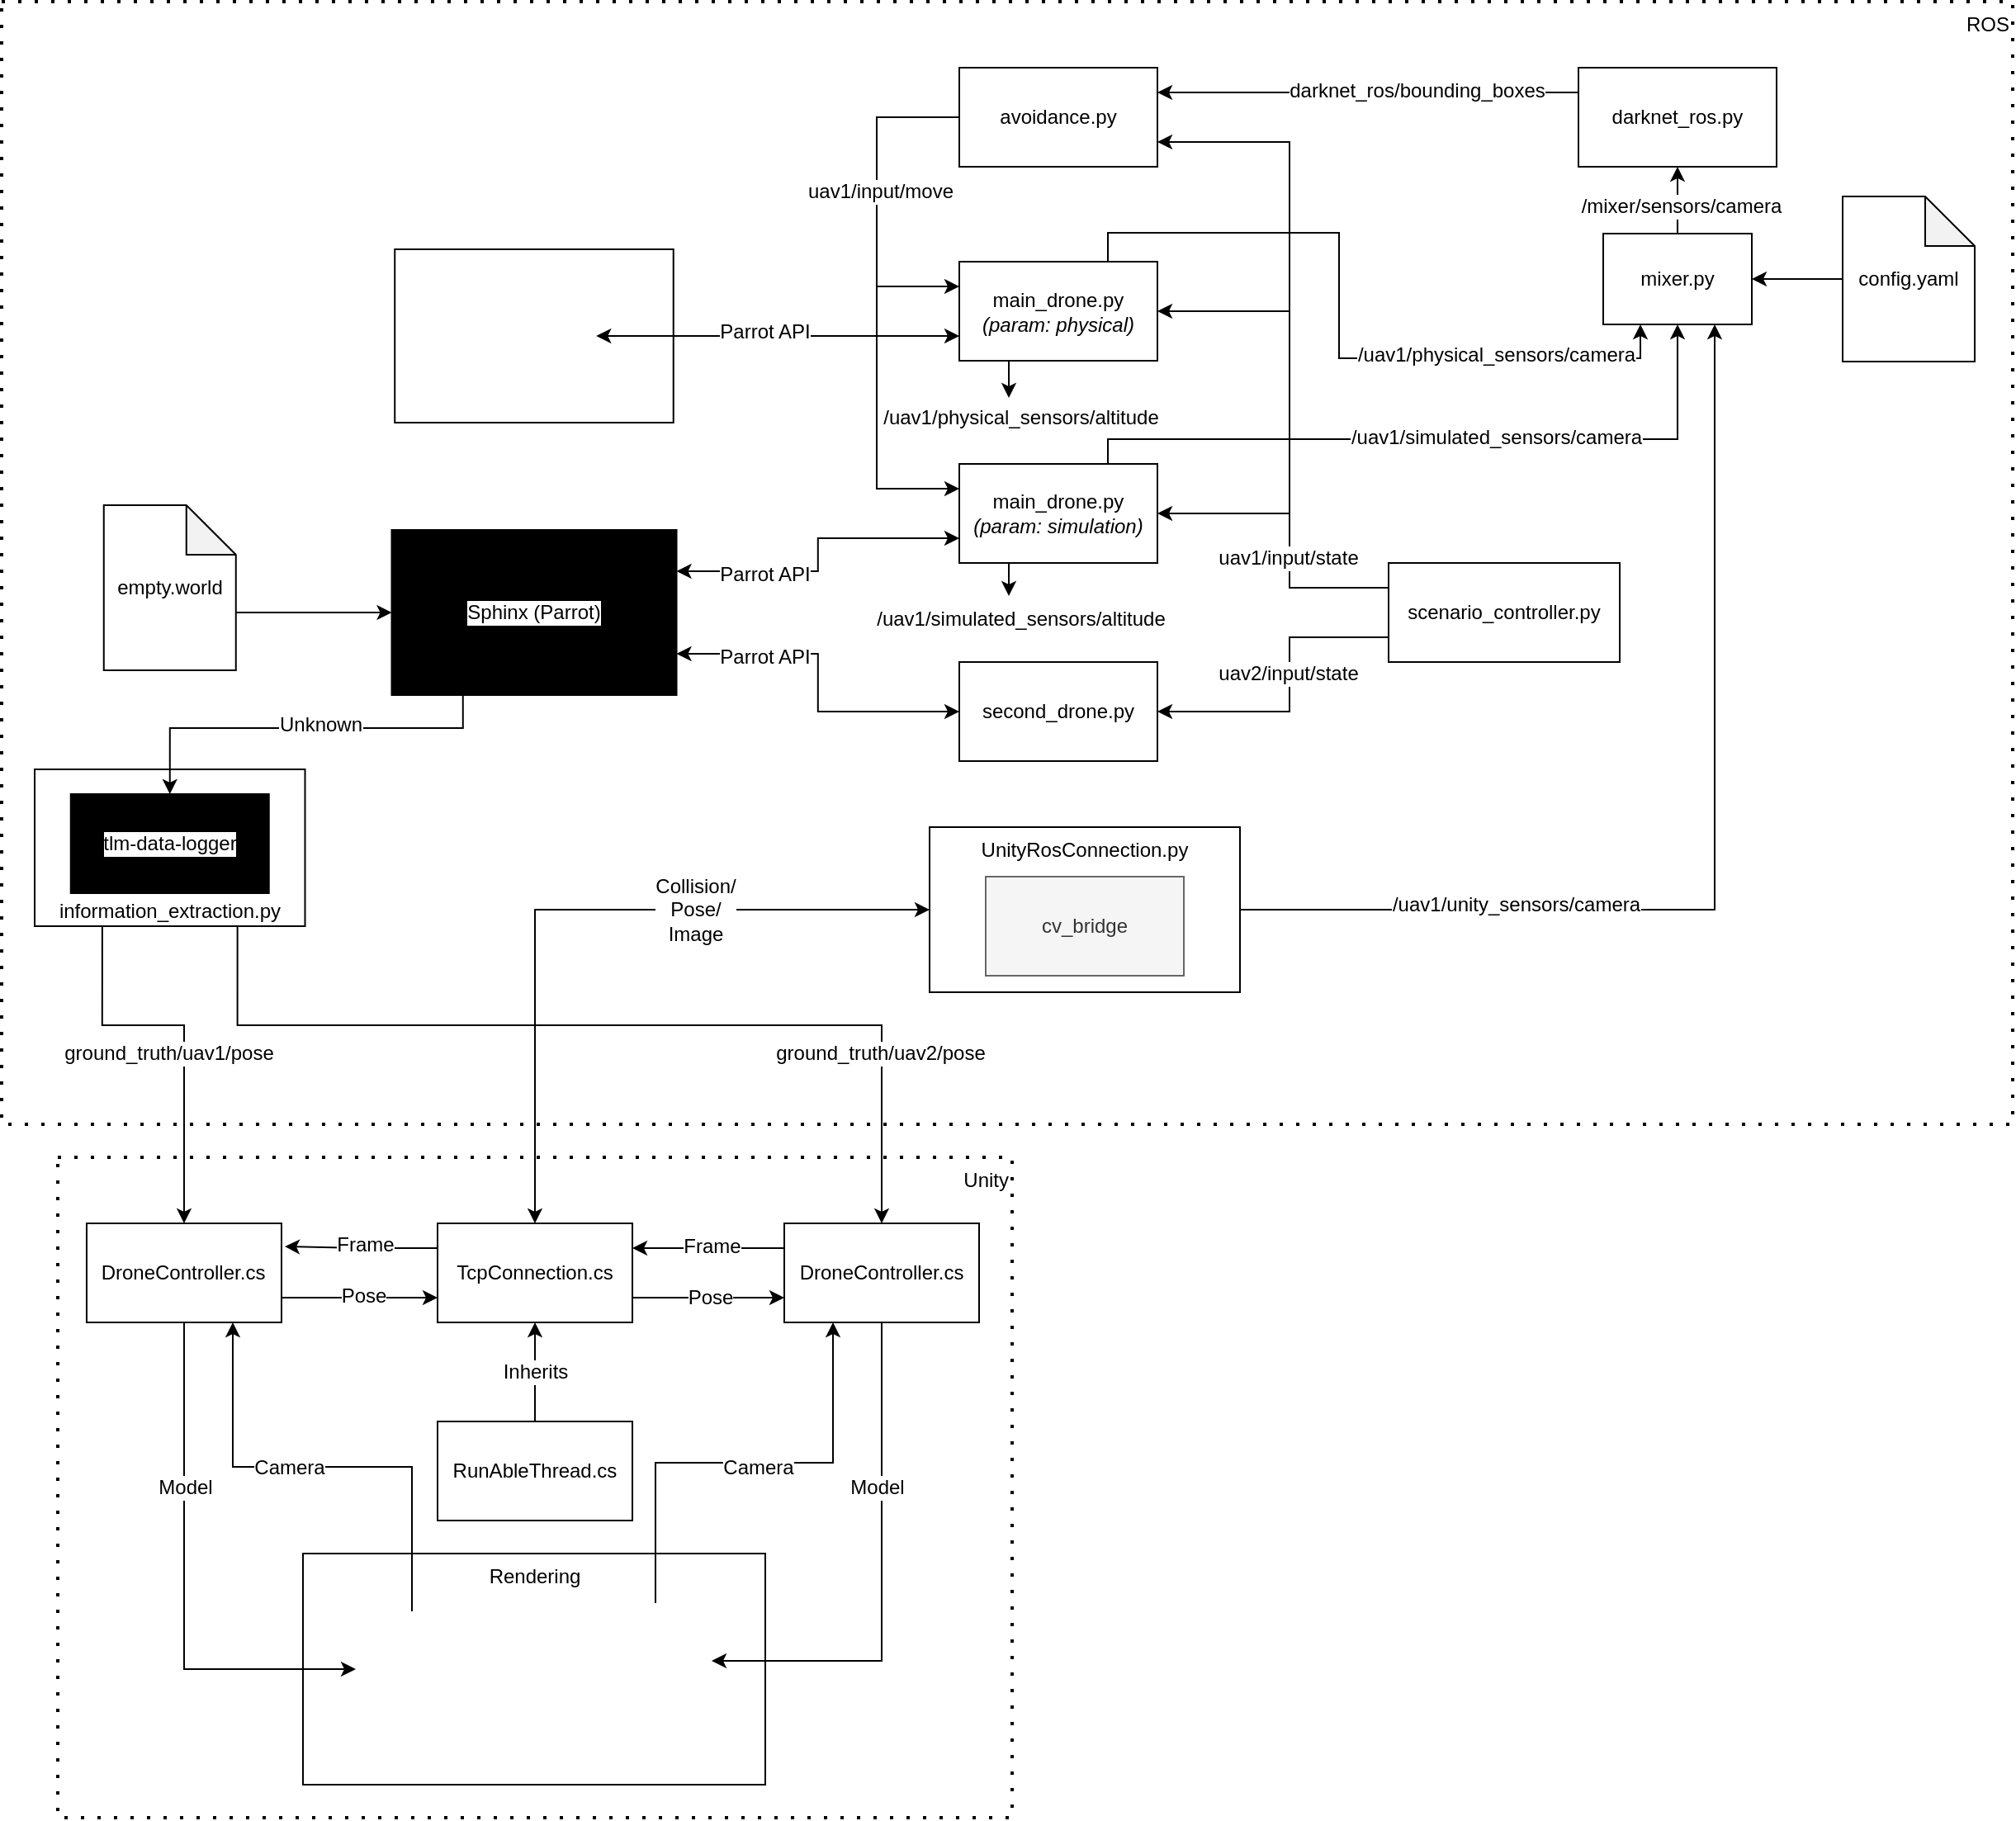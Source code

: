 <mxfile version="13.4.2" type="device"><diagram id="sR26R4YQHqEtjkeURN7Z" name="Page-1"><mxGraphModel dx="1456" dy="2092" grid="1" gridSize="10" guides="1" tooltips="1" connect="1" arrows="1" fold="1" page="1" pageScale="1" pageWidth="850" pageHeight="1100" math="0" shadow="0"><root><mxCell id="0"/><mxCell id="1" parent="0"/><mxCell id="Vy_MX18QsTjblYouAsBl-30" value="ROS" style="rounded=0;whiteSpace=wrap;html=1;verticalAlign=top;align=right;fillColor=none;dashed=1;dashPattern=1 4;fontSize=12;strokeWidth=2;" vertex="1" parent="1"><mxGeometry x="80" y="-40" width="1218" height="680" as="geometry"/></mxCell><mxCell id="Vy_MX18QsTjblYouAsBl-26" style="edgeStyle=orthogonalEdgeStyle;rounded=0;orthogonalLoop=1;jettySize=auto;html=1;exitX=0.75;exitY=0;exitDx=0;exitDy=0;entryX=0.25;entryY=1;entryDx=0;entryDy=0;startArrow=none;startFill=0;strokeColor=#000000;fontColor=#000000;" edge="1" parent="1" source="Vy_MX18QsTjblYouAsBl-9" target="xuFdxGa5tOCeXGsnWlZY-79"><mxGeometry relative="1" as="geometry"><Array as="points"><mxPoint x="750" y="100"/><mxPoint x="890" y="100"/><mxPoint x="890" y="176"/><mxPoint x="1073" y="176"/></Array></mxGeometry></mxCell><mxCell id="Vy_MX18QsTjblYouAsBl-28" value="Text" style="edgeLabel;html=1;align=center;verticalAlign=middle;resizable=0;points=[];fontColor=#000000;" vertex="1" connectable="0" parent="Vy_MX18QsTjblYouAsBl-26"><mxGeometry x="0.569" relative="1" as="geometry"><mxPoint x="1" as="offset"/></mxGeometry></mxCell><mxCell id="xuFdxGa5tOCeXGsnWlZY-67" value="" style="rounded=0;whiteSpace=wrap;html=1;fillColor=none;align=center;fontSize=12;" parent="1" vertex="1"><mxGeometry x="318.12" y="110" width="168.75" height="105" as="geometry"/></mxCell><mxCell id="Vy_MX18QsTjblYouAsBl-2" style="edgeStyle=orthogonalEdgeStyle;rounded=0;orthogonalLoop=1;jettySize=auto;html=1;exitX=1;exitY=0.5;exitDx=0;exitDy=0;entryX=0.75;entryY=1;entryDx=0;entryDy=0;" edge="1" parent="1" source="xuFdxGa5tOCeXGsnWlZY-50" target="xuFdxGa5tOCeXGsnWlZY-79"><mxGeometry relative="1" as="geometry"/></mxCell><mxCell id="xuFdxGa5tOCeXGsnWlZY-50" value="UnityRosConnection.py" style="rounded=0;whiteSpace=wrap;html=1;verticalAlign=top;fontSize=12;" parent="1" vertex="1"><mxGeometry x="642" y="460" width="188" height="100" as="geometry"/></mxCell><mxCell id="xuFdxGa5tOCeXGsnWlZY-43" style="edgeStyle=orthogonalEdgeStyle;rounded=0;orthogonalLoop=1;jettySize=auto;html=1;exitX=0.25;exitY=1;exitDx=0;exitDy=0;entryX=0.5;entryY=0;entryDx=0;entryDy=0;startArrow=none;startFill=0;endArrow=classic;endFill=1;fontSize=12;" parent="1" source="qe2rlAoDOOOY7LsXAlul-18" target="xuFdxGa5tOCeXGsnWlZY-6" edge="1"><mxGeometry relative="1" as="geometry"><Array as="points"><mxPoint x="141" y="580"/><mxPoint x="191" y="580"/></Array></mxGeometry></mxCell><mxCell id="xuFdxGa5tOCeXGsnWlZY-44" style="edgeStyle=orthogonalEdgeStyle;rounded=0;orthogonalLoop=1;jettySize=auto;html=1;exitX=0.75;exitY=1;exitDx=0;exitDy=0;entryX=0.5;entryY=0;entryDx=0;entryDy=0;startArrow=none;startFill=0;endArrow=classic;endFill=1;fontSize=12;" parent="1" source="qe2rlAoDOOOY7LsXAlul-18" target="qe2rlAoDOOOY7LsXAlul-22" edge="1"><mxGeometry relative="1" as="geometry"><Array as="points"><mxPoint x="223" y="580"/><mxPoint x="613" y="580"/></Array></mxGeometry></mxCell><mxCell id="qe2rlAoDOOOY7LsXAlul-18" value="&lt;div style=&quot;font-size: 12px;&quot;&gt;information_extraction.py&lt;/div&gt;" style="rounded=0;whiteSpace=wrap;html=1;verticalAlign=bottom;align=center;fontSize=12;" parent="1" vertex="1"><mxGeometry x="100" y="425" width="163.75" height="95" as="geometry"/></mxCell><mxCell id="qe2rlAoDOOOY7LsXAlul-2" value="Unity" style="rounded=0;whiteSpace=wrap;html=1;verticalAlign=top;align=right;fillColor=none;dashed=1;dashPattern=1 4;fontSize=12;strokeWidth=2;" parent="1" vertex="1"><mxGeometry x="114" y="660" width="578" height="400" as="geometry"/></mxCell><mxCell id="xuFdxGa5tOCeXGsnWlZY-19" value="&lt;div style=&quot;font-size: 12px;&quot;&gt;Rendering&lt;/div&gt;" style="rounded=0;whiteSpace=wrap;html=1;labelBackgroundColor=#ffffff;align=center;verticalAlign=top;fillColor=none;fontSize=12;" parent="1" vertex="1"><mxGeometry x="262.5" y="900" width="280" height="140" as="geometry"/></mxCell><mxCell id="xuFdxGa5tOCeXGsnWlZY-40" style="edgeStyle=orthogonalEdgeStyle;rounded=0;orthogonalLoop=1;jettySize=auto;html=1;exitX=0.25;exitY=1;exitDx=0;exitDy=0;entryX=0.5;entryY=0;entryDx=0;entryDy=0;fontSize=12;" parent="1" source="qe2rlAoDOOOY7LsXAlul-1" target="qe2rlAoDOOOY7LsXAlul-19" edge="1"><mxGeometry relative="1" as="geometry"><Array as="points"><mxPoint x="359" y="400"/><mxPoint x="182" y="400"/></Array></mxGeometry></mxCell><mxCell id="qe2rlAoDOOOY7LsXAlul-1" value="Sphinx (Parrot)" style="rounded=0;whiteSpace=wrap;html=1;fillColor=#000000;labelBackgroundColor=#ffffff;fontSize=12;" parent="1" vertex="1"><mxGeometry x="316.25" y="280" width="172.5" height="100" as="geometry"/></mxCell><mxCell id="xuFdxGa5tOCeXGsnWlZY-72" style="edgeStyle=orthogonalEdgeStyle;rounded=0;orthogonalLoop=1;jettySize=auto;html=1;exitX=0;exitY=0.75;exitDx=0;exitDy=0;entryX=1;entryY=0.25;entryDx=0;entryDy=0;startArrow=classic;startFill=1;endArrow=classic;endFill=1;fontSize=12;" parent="1" source="qe2rlAoDOOOY7LsXAlul-13" target="qe2rlAoDOOOY7LsXAlul-1" edge="1"><mxGeometry relative="1" as="geometry"/></mxCell><mxCell id="Vy_MX18QsTjblYouAsBl-20" style="edgeStyle=orthogonalEdgeStyle;rounded=0;orthogonalLoop=1;jettySize=auto;html=1;exitX=0.25;exitY=1;exitDx=0;exitDy=0;startArrow=none;startFill=0;strokeColor=#000000;fontColor=#000000;" edge="1" parent="1" source="qe2rlAoDOOOY7LsXAlul-13"><mxGeometry relative="1" as="geometry"><mxPoint x="690" y="320" as="targetPoint"/></mxGeometry></mxCell><mxCell id="Vy_MX18QsTjblYouAsBl-25" style="edgeStyle=orthogonalEdgeStyle;rounded=0;orthogonalLoop=1;jettySize=auto;html=1;exitX=0.75;exitY=0;exitDx=0;exitDy=0;entryX=0.5;entryY=1;entryDx=0;entryDy=0;startArrow=none;startFill=0;strokeColor=#000000;fontColor=#000000;" edge="1" parent="1" source="qe2rlAoDOOOY7LsXAlul-13" target="xuFdxGa5tOCeXGsnWlZY-79"><mxGeometry relative="1" as="geometry"><Array as="points"><mxPoint x="750" y="225"/><mxPoint x="1095" y="225"/></Array></mxGeometry></mxCell><mxCell id="qe2rlAoDOOOY7LsXAlul-13" value="main_drone.py&lt;br&gt;&lt;i&gt;(param: simulation)&lt;/i&gt;" style="rounded=0;whiteSpace=wrap;html=1;fontSize=12;" parent="1" vertex="1"><mxGeometry x="660" y="240" width="120" height="60" as="geometry"/></mxCell><mxCell id="xuFdxGa5tOCeXGsnWlZY-28" style="edgeStyle=orthogonalEdgeStyle;rounded=0;orthogonalLoop=1;jettySize=auto;html=1;exitX=0;exitY=0.5;exitDx=0;exitDy=0;entryX=1;entryY=0.75;entryDx=0;entryDy=0;fontSize=12;startArrow=classic;startFill=1;" parent="1" source="qe2rlAoDOOOY7LsXAlul-14" target="qe2rlAoDOOOY7LsXAlul-1" edge="1"><mxGeometry relative="1" as="geometry"/></mxCell><mxCell id="qe2rlAoDOOOY7LsXAlul-14" value="&lt;div style=&quot;font-size: 12px;&quot;&gt;second_drone.py&lt;/div&gt;" style="rounded=0;whiteSpace=wrap;html=1;fontSize=12;" parent="1" vertex="1"><mxGeometry x="660" y="360" width="120" height="60" as="geometry"/></mxCell><mxCell id="xuFdxGa5tOCeXGsnWlZY-32" style="edgeStyle=orthogonalEdgeStyle;rounded=0;orthogonalLoop=1;jettySize=auto;html=1;exitX=0;exitY=0.25;exitDx=0;exitDy=0;entryX=1;entryY=0.5;entryDx=0;entryDy=0;fontSize=12;" parent="1" source="qe2rlAoDOOOY7LsXAlul-15" target="qe2rlAoDOOOY7LsXAlul-13" edge="1"><mxGeometry relative="1" as="geometry"><Array as="points"><mxPoint x="860" y="315"/><mxPoint x="860" y="270"/></Array></mxGeometry></mxCell><mxCell id="xuFdxGa5tOCeXGsnWlZY-33" style="edgeStyle=orthogonalEdgeStyle;rounded=0;orthogonalLoop=1;jettySize=auto;html=1;exitX=0;exitY=0.75;exitDx=0;exitDy=0;entryX=1;entryY=0.5;entryDx=0;entryDy=0;fontSize=12;" parent="1" source="qe2rlAoDOOOY7LsXAlul-15" target="qe2rlAoDOOOY7LsXAlul-14" edge="1"><mxGeometry relative="1" as="geometry"><Array as="points"><mxPoint x="860" y="345"/><mxPoint x="860" y="390"/></Array></mxGeometry></mxCell><mxCell id="xuFdxGa5tOCeXGsnWlZY-65" style="edgeStyle=orthogonalEdgeStyle;rounded=0;orthogonalLoop=1;jettySize=auto;html=1;exitX=0;exitY=0.25;exitDx=0;exitDy=0;entryX=1;entryY=0.75;entryDx=0;entryDy=0;startArrow=none;startFill=0;endArrow=classic;endFill=1;fontSize=12;" parent="1" source="qe2rlAoDOOOY7LsXAlul-15" target="qe2rlAoDOOOY7LsXAlul-16" edge="1"><mxGeometry relative="1" as="geometry"><Array as="points"><mxPoint x="860" y="315"/><mxPoint x="860" y="45"/></Array></mxGeometry></mxCell><mxCell id="Vy_MX18QsTjblYouAsBl-13" style="edgeStyle=orthogonalEdgeStyle;rounded=0;orthogonalLoop=1;jettySize=auto;html=1;exitX=0;exitY=0.25;exitDx=0;exitDy=0;entryX=1;entryY=0.5;entryDx=0;entryDy=0;startArrow=none;startFill=0;strokeColor=#000000;fontColor=#000000;" edge="1" parent="1" source="qe2rlAoDOOOY7LsXAlul-15" target="Vy_MX18QsTjblYouAsBl-9"><mxGeometry relative="1" as="geometry"><Array as="points"><mxPoint x="860" y="315"/><mxPoint x="860" y="148"/></Array></mxGeometry></mxCell><mxCell id="qe2rlAoDOOOY7LsXAlul-15" value="scenario_controller.py" style="rounded=0;whiteSpace=wrap;html=1;fontSize=12;" parent="1" vertex="1"><mxGeometry x="920" y="300" width="140" height="60" as="geometry"/></mxCell><mxCell id="Vy_MX18QsTjblYouAsBl-14" style="edgeStyle=orthogonalEdgeStyle;rounded=0;orthogonalLoop=1;jettySize=auto;html=1;exitX=0;exitY=0.5;exitDx=0;exitDy=0;entryX=0;entryY=0.25;entryDx=0;entryDy=0;startArrow=none;startFill=0;strokeColor=#000000;fontColor=#000000;" edge="1" parent="1" source="qe2rlAoDOOOY7LsXAlul-16" target="qe2rlAoDOOOY7LsXAlul-13"><mxGeometry relative="1" as="geometry"><Array as="points"><mxPoint x="610" y="30"/><mxPoint x="610" y="255"/></Array></mxGeometry></mxCell><mxCell id="Vy_MX18QsTjblYouAsBl-15" style="edgeStyle=orthogonalEdgeStyle;rounded=0;orthogonalLoop=1;jettySize=auto;html=1;exitX=0;exitY=0.5;exitDx=0;exitDy=0;entryX=0;entryY=0.25;entryDx=0;entryDy=0;startArrow=none;startFill=0;strokeColor=#000000;fontColor=#000000;" edge="1" parent="1" source="qe2rlAoDOOOY7LsXAlul-16" target="Vy_MX18QsTjblYouAsBl-9"><mxGeometry relative="1" as="geometry"><Array as="points"><mxPoint x="610" y="30"/><mxPoint x="610" y="133"/></Array></mxGeometry></mxCell><mxCell id="qe2rlAoDOOOY7LsXAlul-16" value="&lt;div style=&quot;font-size: 12px;&quot;&gt;avoidance.py&lt;/div&gt;" style="rounded=0;whiteSpace=wrap;html=1;fontSize=12;" parent="1" vertex="1"><mxGeometry x="660" width="120" height="60" as="geometry"/></mxCell><mxCell id="xuFdxGa5tOCeXGsnWlZY-64" style="edgeStyle=orthogonalEdgeStyle;rounded=0;orthogonalLoop=1;jettySize=auto;html=1;exitX=0;exitY=0.25;exitDx=0;exitDy=0;entryX=1;entryY=0.25;entryDx=0;entryDy=0;startArrow=none;startFill=0;endArrow=classic;endFill=1;fontSize=12;" parent="1" source="qe2rlAoDOOOY7LsXAlul-17" target="qe2rlAoDOOOY7LsXAlul-16" edge="1"><mxGeometry relative="1" as="geometry"/></mxCell><mxCell id="qe2rlAoDOOOY7LsXAlul-17" value="darknet_ros.py" style="rounded=0;whiteSpace=wrap;html=1;fontSize=12;" parent="1" vertex="1"><mxGeometry x="1035" width="120" height="60" as="geometry"/></mxCell><mxCell id="qe2rlAoDOOOY7LsXAlul-19" value="tlm-data-logger" style="rounded=0;whiteSpace=wrap;html=1;labelBackgroundColor=#ffffff;fillColor=#000000;fontSize=12;" parent="1" vertex="1"><mxGeometry x="121.87" y="440" width="120" height="60" as="geometry"/></mxCell><mxCell id="qe2rlAoDOOOY7LsXAlul-21" value="cv_bridge" style="rounded=0;whiteSpace=wrap;html=1;fontSize=12;fillColor=#f5f5f5;strokeColor=#666666;fontColor=#333333;" parent="1" vertex="1"><mxGeometry x="676" y="490" width="120" height="60" as="geometry"/></mxCell><mxCell id="qe2rlAoDOOOY7LsXAlul-31" style="edgeStyle=orthogonalEdgeStyle;rounded=0;orthogonalLoop=1;jettySize=auto;html=1;exitX=0;exitY=0.25;exitDx=0;exitDy=0;entryX=1;entryY=0.25;entryDx=0;entryDy=0;startArrow=none;startFill=0;fontSize=12;" parent="1" source="qe2rlAoDOOOY7LsXAlul-22" target="qe2rlAoDOOOY7LsXAlul-24" edge="1"><mxGeometry relative="1" as="geometry"/></mxCell><mxCell id="xuFdxGa5tOCeXGsnWlZY-23" style="edgeStyle=orthogonalEdgeStyle;rounded=0;orthogonalLoop=1;jettySize=auto;html=1;exitX=0.5;exitY=1;exitDx=0;exitDy=0;entryX=1;entryY=0.5;entryDx=0;entryDy=0;fontSize=12;" parent="1" source="qe2rlAoDOOOY7LsXAlul-22" target="qe2rlAoDOOOY7LsXAlul-47" edge="1"><mxGeometry relative="1" as="geometry"/></mxCell><mxCell id="qe2rlAoDOOOY7LsXAlul-22" value="DroneController.cs" style="rounded=0;whiteSpace=wrap;html=1;fontSize=12;" parent="1" vertex="1"><mxGeometry x="554" y="700" width="118" height="60" as="geometry"/></mxCell><mxCell id="qe2rlAoDOOOY7LsXAlul-23" value="RunAbleThread.cs" style="rounded=0;whiteSpace=wrap;html=1;fontSize=12;" parent="1" vertex="1"><mxGeometry x="344" y="820" width="118" height="60" as="geometry"/></mxCell><mxCell id="qe2rlAoDOOOY7LsXAlul-32" style="edgeStyle=orthogonalEdgeStyle;rounded=0;orthogonalLoop=1;jettySize=auto;html=1;exitX=1;exitY=0.75;exitDx=0;exitDy=0;entryX=0;entryY=0.75;entryDx=0;entryDy=0;startArrow=none;startFill=0;fontSize=12;" parent="1" source="qe2rlAoDOOOY7LsXAlul-24" target="qe2rlAoDOOOY7LsXAlul-22" edge="1"><mxGeometry relative="1" as="geometry"/></mxCell><mxCell id="xuFdxGa5tOCeXGsnWlZY-51" style="edgeStyle=orthogonalEdgeStyle;rounded=0;orthogonalLoop=1;jettySize=auto;html=1;exitX=0.5;exitY=0;exitDx=0;exitDy=0;entryX=0;entryY=0.5;entryDx=0;entryDy=0;startArrow=classic;startFill=1;endArrow=classic;endFill=1;fontSize=12;" parent="1" source="qe2rlAoDOOOY7LsXAlul-24" target="xuFdxGa5tOCeXGsnWlZY-50" edge="1"><mxGeometry relative="1" as="geometry"/></mxCell><mxCell id="qe2rlAoDOOOY7LsXAlul-24" value="TcpConnection.cs" style="rounded=0;whiteSpace=wrap;html=1;fontSize=12;" parent="1" vertex="1"><mxGeometry x="344" y="700" width="118" height="60" as="geometry"/></mxCell><mxCell id="qe2rlAoDOOOY7LsXAlul-28" value="" style="endArrow=classic;html=1;exitX=0.5;exitY=0;exitDx=0;exitDy=0;entryX=0.5;entryY=1;entryDx=0;entryDy=0;fontSize=12;" parent="1" source="qe2rlAoDOOOY7LsXAlul-23" target="qe2rlAoDOOOY7LsXAlul-24" edge="1"><mxGeometry relative="1" as="geometry"><mxPoint x="804" y="920" as="sourcePoint"/><mxPoint x="904" y="920" as="targetPoint"/></mxGeometry></mxCell><mxCell id="qe2rlAoDOOOY7LsXAlul-29" value="Inherits" style="edgeLabel;resizable=0;html=1;align=center;verticalAlign=middle;fontSize=12;" parent="qe2rlAoDOOOY7LsXAlul-28" connectable="0" vertex="1"><mxGeometry relative="1" as="geometry"/></mxCell><mxCell id="qe2rlAoDOOOY7LsXAlul-33" value="Pose" style="edgeLabel;resizable=0;html=1;align=center;verticalAlign=middle;fontSize=12;" parent="1" connectable="0" vertex="1"><mxGeometry x="509" y="745" as="geometry"/></mxCell><mxCell id="qe2rlAoDOOOY7LsXAlul-34" value="Frame" style="edgeLabel;resizable=0;html=1;align=center;verticalAlign=middle;fontSize=12;" parent="1" connectable="0" vertex="1"><mxGeometry x="510" y="714" as="geometry"/></mxCell><mxCell id="xuFdxGa5tOCeXGsnWlZY-45" style="edgeStyle=orthogonalEdgeStyle;rounded=0;orthogonalLoop=1;jettySize=auto;html=1;exitX=0.5;exitY=0;exitDx=0;exitDy=0;entryX=0.25;entryY=1;entryDx=0;entryDy=0;startArrow=none;startFill=0;endArrow=classic;endFill=1;fontSize=12;" parent="1" source="qe2rlAoDOOOY7LsXAlul-47" target="qe2rlAoDOOOY7LsXAlul-22" edge="1"><mxGeometry relative="1" as="geometry"/></mxCell><mxCell id="qe2rlAoDOOOY7LsXAlul-47" value="" style="shape=image;html=1;verticalAlign=top;verticalLabelPosition=bottom;labelBackgroundColor=#ffffff;imageAspect=0;aspect=fixed;image=https://cdn2.iconfinder.com/data/icons/innovation-technology-1/512/tech_0011-128.png;fillColor=none;align=right;fontSize=12;" parent="1" vertex="1"><mxGeometry x="442" y="930" width="68" height="70" as="geometry"/></mxCell><mxCell id="qe2rlAoDOOOY7LsXAlul-48" style="edgeStyle=orthogonalEdgeStyle;rounded=0;orthogonalLoop=1;jettySize=auto;html=1;exitX=0.5;exitY=1;exitDx=0;exitDy=0;startArrow=none;startFill=0;fontSize=12;" parent="1" edge="1"><mxGeometry relative="1" as="geometry"><mxPoint x="714" y="734" as="sourcePoint"/><mxPoint x="714" y="734" as="targetPoint"/></mxGeometry></mxCell><mxCell id="qe2rlAoDOOOY7LsXAlul-55" value="ground_truth/uav1/pose" style="edgeLabel;resizable=0;html=1;align=center;verticalAlign=middle;fontSize=12;" parent="1" connectable="0" vertex="1"><mxGeometry x="181.87" y="600" as="geometry"><mxPoint x="-1" y="-3" as="offset"/></mxGeometry></mxCell><mxCell id="xuFdxGa5tOCeXGsnWlZY-22" style="edgeStyle=orthogonalEdgeStyle;rounded=0;orthogonalLoop=1;jettySize=auto;html=1;exitX=0.5;exitY=1;exitDx=0;exitDy=0;entryX=0;entryY=0.5;entryDx=0;entryDy=0;fontSize=12;" parent="1" source="xuFdxGa5tOCeXGsnWlZY-6" target="xuFdxGa5tOCeXGsnWlZY-18" edge="1"><mxGeometry relative="1" as="geometry"/></mxCell><mxCell id="xuFdxGa5tOCeXGsnWlZY-6" value="DroneController.cs" style="rounded=0;whiteSpace=wrap;html=1;fontSize=12;" parent="1" vertex="1"><mxGeometry x="131.49" y="700" width="118" height="60" as="geometry"/></mxCell><mxCell id="xuFdxGa5tOCeXGsnWlZY-10" style="edgeStyle=orthogonalEdgeStyle;rounded=0;orthogonalLoop=1;jettySize=auto;html=1;exitX=0;exitY=0.25;exitDx=0;exitDy=0;startArrow=none;startFill=0;fontSize=12;" parent="1" source="qe2rlAoDOOOY7LsXAlul-24" edge="1"><mxGeometry relative="1" as="geometry"><mxPoint x="344" y="714" as="sourcePoint"/><mxPoint x="251.49" y="714" as="targetPoint"/></mxGeometry></mxCell><mxCell id="xuFdxGa5tOCeXGsnWlZY-11" style="edgeStyle=orthogonalEdgeStyle;rounded=0;orthogonalLoop=1;jettySize=auto;html=1;entryX=0;entryY=0.75;entryDx=0;entryDy=0;startArrow=none;startFill=0;exitX=1;exitY=0.75;exitDx=0;exitDy=0;fontSize=12;" parent="1" source="xuFdxGa5tOCeXGsnWlZY-6" target="qe2rlAoDOOOY7LsXAlul-24" edge="1"><mxGeometry relative="1" as="geometry"><mxPoint x="254.49" y="744" as="sourcePoint"/><mxPoint x="344" y="744" as="targetPoint"/></mxGeometry></mxCell><mxCell id="xuFdxGa5tOCeXGsnWlZY-12" value="Pose" style="edgeLabel;resizable=0;html=1;align=center;verticalAlign=middle;fontSize=12;" parent="1" connectable="0" vertex="1"><mxGeometry x="299" y="744" as="geometry"/></mxCell><mxCell id="xuFdxGa5tOCeXGsnWlZY-13" value="Frame" style="edgeLabel;resizable=0;html=1;align=center;verticalAlign=middle;fontSize=12;" parent="1" connectable="0" vertex="1"><mxGeometry x="300" y="713" as="geometry"/></mxCell><mxCell id="xuFdxGa5tOCeXGsnWlZY-46" style="edgeStyle=orthogonalEdgeStyle;rounded=0;orthogonalLoop=1;jettySize=auto;html=1;exitX=0.5;exitY=0;exitDx=0;exitDy=0;entryX=0.75;entryY=1;entryDx=0;entryDy=0;startArrow=none;startFill=0;endArrow=classic;endFill=1;fontSize=12;" parent="1" source="xuFdxGa5tOCeXGsnWlZY-18" target="xuFdxGa5tOCeXGsnWlZY-6" edge="1"><mxGeometry relative="1" as="geometry"/></mxCell><mxCell id="xuFdxGa5tOCeXGsnWlZY-18" value="" style="shape=image;html=1;verticalAlign=top;verticalLabelPosition=bottom;labelBackgroundColor=#ffffff;imageAspect=0;aspect=fixed;image=https://cdn2.iconfinder.com/data/icons/innovation-technology-1/512/tech_0011-128.png;fillColor=none;align=right;fontSize=12;" parent="1" vertex="1"><mxGeometry x="294.5" y="935" width="68" height="70" as="geometry"/></mxCell><mxCell id="xuFdxGa5tOCeXGsnWlZY-24" value="Model" style="edgeLabel;resizable=0;html=1;align=center;verticalAlign=middle;fontSize=12;" parent="1" connectable="0" vertex="1"><mxGeometry x="613" y="860" as="geometry"><mxPoint x="-3" as="offset"/></mxGeometry></mxCell><mxCell id="xuFdxGa5tOCeXGsnWlZY-25" value="Model" style="edgeLabel;resizable=0;html=1;align=center;verticalAlign=middle;fontSize=12;" parent="1" connectable="0" vertex="1"><mxGeometry x="190.49" y="860" as="geometry"/></mxCell><mxCell id="xuFdxGa5tOCeXGsnWlZY-26" value="ground_truth/uav2/pose" style="edgeLabel;resizable=0;html=1;align=center;verticalAlign=middle;fontSize=12;" parent="1" connectable="0" vertex="1"><mxGeometry x="613" y="600" as="geometry"><mxPoint x="-1" y="-3" as="offset"/></mxGeometry></mxCell><mxCell id="xuFdxGa5tOCeXGsnWlZY-31" value="Parrot API" style="edgeLabel;resizable=0;html=1;align=center;verticalAlign=middle;fontSize=12;" parent="1" connectable="0" vertex="1"><mxGeometry x="542.5" y="360" as="geometry"><mxPoint x="-1" y="-3" as="offset"/></mxGeometry></mxCell><mxCell id="xuFdxGa5tOCeXGsnWlZY-34" value="uav2/input/state" style="edgeLabel;resizable=0;html=1;align=center;verticalAlign=middle;fontSize=12;" parent="1" connectable="0" vertex="1"><mxGeometry x="860" y="370" as="geometry"><mxPoint x="-1" y="-3" as="offset"/></mxGeometry></mxCell><mxCell id="xuFdxGa5tOCeXGsnWlZY-35" value="uav1/input/state" style="edgeLabel;resizable=0;html=1;align=center;verticalAlign=middle;fontSize=12;" parent="1" connectable="0" vertex="1"><mxGeometry x="860" y="300" as="geometry"><mxPoint x="-1" y="-3" as="offset"/></mxGeometry></mxCell><mxCell id="xuFdxGa5tOCeXGsnWlZY-49" style="edgeStyle=orthogonalEdgeStyle;rounded=0;orthogonalLoop=1;jettySize=auto;html=1;exitX=0;exitY=0;exitDx=80;exitDy=65;exitPerimeter=0;entryX=0;entryY=0.5;entryDx=0;entryDy=0;startArrow=none;startFill=0;endArrow=classic;endFill=1;fontSize=12;" parent="1" source="xuFdxGa5tOCeXGsnWlZY-36" target="qe2rlAoDOOOY7LsXAlul-1" edge="1"><mxGeometry relative="1" as="geometry"/></mxCell><mxCell id="xuFdxGa5tOCeXGsnWlZY-36" value="empty.world" style="shape=note;whiteSpace=wrap;html=1;backgroundOutline=1;darkOpacity=0.05;fontSize=12;" parent="1" vertex="1"><mxGeometry x="141.88" y="265" width="80" height="100" as="geometry"/></mxCell><mxCell id="xuFdxGa5tOCeXGsnWlZY-47" value="Camera" style="edgeLabel;resizable=0;html=1;align=center;verticalAlign=middle;fontSize=12;" parent="1" connectable="0" vertex="1"><mxGeometry x="270" y="850" as="geometry"><mxPoint x="-16" y="-2" as="offset"/></mxGeometry></mxCell><mxCell id="xuFdxGa5tOCeXGsnWlZY-48" value="Camera" style="edgeLabel;resizable=0;html=1;align=center;verticalAlign=middle;fontSize=12;" parent="1" connectable="0" vertex="1"><mxGeometry x="554" y="850" as="geometry"><mxPoint x="-16" y="-2" as="offset"/></mxGeometry></mxCell><mxCell id="xuFdxGa5tOCeXGsnWlZY-52" value="Collision/&lt;br style=&quot;font-size: 12px;&quot;&gt;Pose/&lt;br style=&quot;font-size: 12px;&quot;&gt;Image" style="edgeLabel;resizable=0;html=1;align=center;verticalAlign=middle;fontSize=12;" parent="1" connectable="0" vertex="1"><mxGeometry x="500" y="510" as="geometry"/></mxCell><mxCell id="xuFdxGa5tOCeXGsnWlZY-55" value="/uav1/unity_sensors/camera" style="edgeLabel;resizable=0;html=1;align=center;verticalAlign=middle;fontSize=12;" parent="1" connectable="0" vertex="1"><mxGeometry x="1000" y="472.5" as="geometry"><mxPoint x="-3" y="34" as="offset"/></mxGeometry></mxCell><mxCell id="xuFdxGa5tOCeXGsnWlZY-57" value="/uav1/physical_sensors/camera" style="edgeLabel;resizable=0;html=1;align=center;verticalAlign=middle;fontSize=12;" parent="1" connectable="0" vertex="1"><mxGeometry x="988" y="140" as="geometry"><mxPoint x="-3" y="34" as="offset"/></mxGeometry></mxCell><mxCell id="xuFdxGa5tOCeXGsnWlZY-60" value="darknet_ros/bounding_boxes" style="edgeLabel;resizable=0;html=1;align=center;verticalAlign=middle;fontSize=12;" parent="1" connectable="0" vertex="1"><mxGeometry x="940" y="-20" as="geometry"><mxPoint x="-3" y="34" as="offset"/></mxGeometry></mxCell><mxCell id="xuFdxGa5tOCeXGsnWlZY-62" value="uav1/input/move" style="edgeLabel;resizable=0;html=1;align=center;verticalAlign=middle;fontSize=12;" parent="1" connectable="0" vertex="1"><mxGeometry x="613" y="78" as="geometry"><mxPoint x="-1" y="-3" as="offset"/></mxGeometry></mxCell><mxCell id="xuFdxGa5tOCeXGsnWlZY-66" value="" style="shape=image;html=1;verticalAlign=top;verticalLabelPosition=bottom;labelBackgroundColor=#ffffff;imageAspect=0;aspect=fixed;image=https://cdn2.iconfinder.com/data/icons/innovation-technology-1/512/tech_0011-128.png;fillColor=none;align=right;fontSize=12;" parent="1" vertex="1"><mxGeometry x="372.12" y="127.5" width="68" height="70" as="geometry"/></mxCell><mxCell id="xuFdxGa5tOCeXGsnWlZY-68" value="" style="shape=image;html=1;verticalAlign=top;verticalLabelPosition=bottom;labelBackgroundColor=#ffffff;imageAspect=0;aspect=fixed;image=https://cdn3.iconfinder.com/data/icons/faticons/32/globe-01-128.png;fillColor=none;align=center;fontSize=12;" parent="1" vertex="1"><mxGeometry x="324.37" y="116" width="24" height="24" as="geometry"/></mxCell><mxCell id="xuFdxGa5tOCeXGsnWlZY-73" value="Parrot API" style="edgeLabel;resizable=0;html=1;align=center;verticalAlign=middle;fontSize=12;" parent="1" connectable="0" vertex="1"><mxGeometry x="542.5" y="310" as="geometry"><mxPoint x="-1" y="-3" as="offset"/></mxGeometry></mxCell><mxCell id="xuFdxGa5tOCeXGsnWlZY-76" value="Unknown" style="edgeLabel;resizable=0;html=1;align=center;verticalAlign=middle;fontSize=12;" parent="1" connectable="0" vertex="1"><mxGeometry x="274" y="401" as="geometry"><mxPoint x="-1" y="-3" as="offset"/></mxGeometry></mxCell><mxCell id="Vy_MX18QsTjblYouAsBl-8" style="edgeStyle=orthogonalEdgeStyle;rounded=0;orthogonalLoop=1;jettySize=auto;html=1;exitX=0.5;exitY=0;exitDx=0;exitDy=0;entryX=0.5;entryY=1;entryDx=0;entryDy=0;startArrow=none;startFill=0;strokeColor=#000000;fontColor=#000000;" edge="1" parent="1" source="xuFdxGa5tOCeXGsnWlZY-79" target="qe2rlAoDOOOY7LsXAlul-17"><mxGeometry relative="1" as="geometry"/></mxCell><mxCell id="xuFdxGa5tOCeXGsnWlZY-79" value="mixer.py" style="rounded=0;whiteSpace=wrap;html=1;align=center;fontSize=12;" parent="1" vertex="1"><mxGeometry x="1050" y="100.5" width="90" height="55" as="geometry"/></mxCell><mxCell id="Vy_MX18QsTjblYouAsBl-4" value="/mixer/sensors/camera" style="edgeLabel;resizable=0;html=1;align=center;verticalAlign=middle;fontSize=12;" connectable="0" vertex="1" parent="1"><mxGeometry x="1100" y="50" as="geometry"><mxPoint x="-3" y="34" as="offset"/></mxGeometry></mxCell><mxCell id="Vy_MX18QsTjblYouAsBl-7" style="edgeStyle=orthogonalEdgeStyle;rounded=0;orthogonalLoop=1;jettySize=auto;html=1;exitX=0;exitY=0.5;exitDx=0;exitDy=0;exitPerimeter=0;" edge="1" parent="1" source="Vy_MX18QsTjblYouAsBl-6" target="xuFdxGa5tOCeXGsnWlZY-79"><mxGeometry relative="1" as="geometry"/></mxCell><mxCell id="Vy_MX18QsTjblYouAsBl-6" value="config.yaml" style="shape=note;whiteSpace=wrap;html=1;backgroundOutline=1;darkOpacity=0.05;fontSize=12;" vertex="1" parent="1"><mxGeometry x="1195" y="78" width="80" height="100" as="geometry"/></mxCell><mxCell id="Vy_MX18QsTjblYouAsBl-16" style="edgeStyle=orthogonalEdgeStyle;rounded=0;orthogonalLoop=1;jettySize=auto;html=1;exitX=0;exitY=0.75;exitDx=0;exitDy=0;entryX=1;entryY=0.5;entryDx=0;entryDy=0;startArrow=classic;startFill=1;strokeColor=#000000;fontColor=#000000;" edge="1" parent="1" source="Vy_MX18QsTjblYouAsBl-9" target="xuFdxGa5tOCeXGsnWlZY-66"><mxGeometry relative="1" as="geometry"/></mxCell><mxCell id="Vy_MX18QsTjblYouAsBl-19" style="edgeStyle=orthogonalEdgeStyle;rounded=0;orthogonalLoop=1;jettySize=auto;html=1;exitX=0.25;exitY=1;exitDx=0;exitDy=0;startArrow=none;startFill=0;strokeColor=#000000;fontColor=#000000;" edge="1" parent="1" source="Vy_MX18QsTjblYouAsBl-9"><mxGeometry relative="1" as="geometry"><mxPoint x="690" y="200" as="targetPoint"/></mxGeometry></mxCell><mxCell id="Vy_MX18QsTjblYouAsBl-9" value="main_drone.py&lt;br&gt;&lt;i&gt;(param: physical)&lt;/i&gt;" style="rounded=0;whiteSpace=wrap;html=1;fontSize=12;" vertex="1" parent="1"><mxGeometry x="660" y="117.5" width="120" height="60" as="geometry"/></mxCell><mxCell id="Vy_MX18QsTjblYouAsBl-17" value="Parrot API" style="edgeLabel;resizable=0;html=1;align=center;verticalAlign=middle;fontSize=12;" connectable="0" vertex="1" parent="1"><mxGeometry x="542.5" y="162.5" as="geometry"><mxPoint x="-1" y="-3" as="offset"/></mxGeometry></mxCell><mxCell id="Vy_MX18QsTjblYouAsBl-22" value="/uav1/physical_sensors/altitude" style="edgeLabel;resizable=0;html=1;align=center;verticalAlign=middle;fontSize=12;" connectable="0" vertex="1" parent="1"><mxGeometry x="700" y="177.5" as="geometry"><mxPoint x="-3" y="34" as="offset"/></mxGeometry></mxCell><mxCell id="Vy_MX18QsTjblYouAsBl-23" value="/uav1/simulated_sensors/altitude" style="edgeLabel;resizable=0;html=1;align=center;verticalAlign=middle;fontSize=12;" connectable="0" vertex="1" parent="1"><mxGeometry x="700" y="300" as="geometry"><mxPoint x="-3" y="34" as="offset"/></mxGeometry></mxCell><mxCell id="Vy_MX18QsTjblYouAsBl-27" value="/uav1/simulated_sensors/camera" style="edgeLabel;resizable=0;html=1;align=center;verticalAlign=middle;fontSize=12;" connectable="0" vertex="1" parent="1"><mxGeometry x="988" y="190" as="geometry"><mxPoint x="-3" y="34" as="offset"/></mxGeometry></mxCell></root></mxGraphModel></diagram></mxfile>